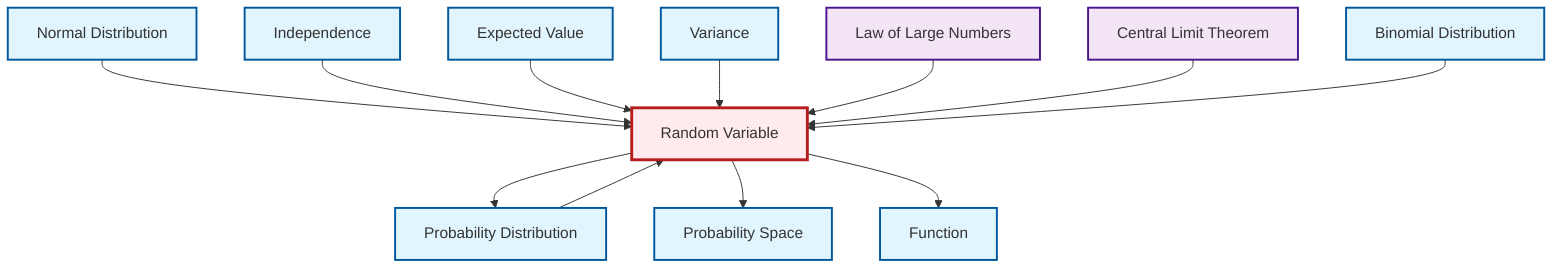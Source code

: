 graph TD
    classDef definition fill:#e1f5fe,stroke:#01579b,stroke-width:2px
    classDef theorem fill:#f3e5f5,stroke:#4a148c,stroke-width:2px
    classDef axiom fill:#fff3e0,stroke:#e65100,stroke-width:2px
    classDef example fill:#e8f5e9,stroke:#1b5e20,stroke-width:2px
    classDef current fill:#ffebee,stroke:#b71c1c,stroke-width:3px
    def-binomial-distribution["Binomial Distribution"]:::definition
    def-normal-distribution["Normal Distribution"]:::definition
    def-probability-space["Probability Space"]:::definition
    def-variance["Variance"]:::definition
    thm-law-of-large-numbers["Law of Large Numbers"]:::theorem
    def-independence["Independence"]:::definition
    def-probability-distribution["Probability Distribution"]:::definition
    def-random-variable["Random Variable"]:::definition
    def-expectation["Expected Value"]:::definition
    thm-central-limit["Central Limit Theorem"]:::theorem
    def-function["Function"]:::definition
    def-random-variable --> def-probability-distribution
    def-random-variable --> def-probability-space
    def-normal-distribution --> def-random-variable
    def-probability-distribution --> def-random-variable
    def-independence --> def-random-variable
    def-expectation --> def-random-variable
    def-variance --> def-random-variable
    def-random-variable --> def-function
    thm-law-of-large-numbers --> def-random-variable
    thm-central-limit --> def-random-variable
    def-binomial-distribution --> def-random-variable
    class def-random-variable current